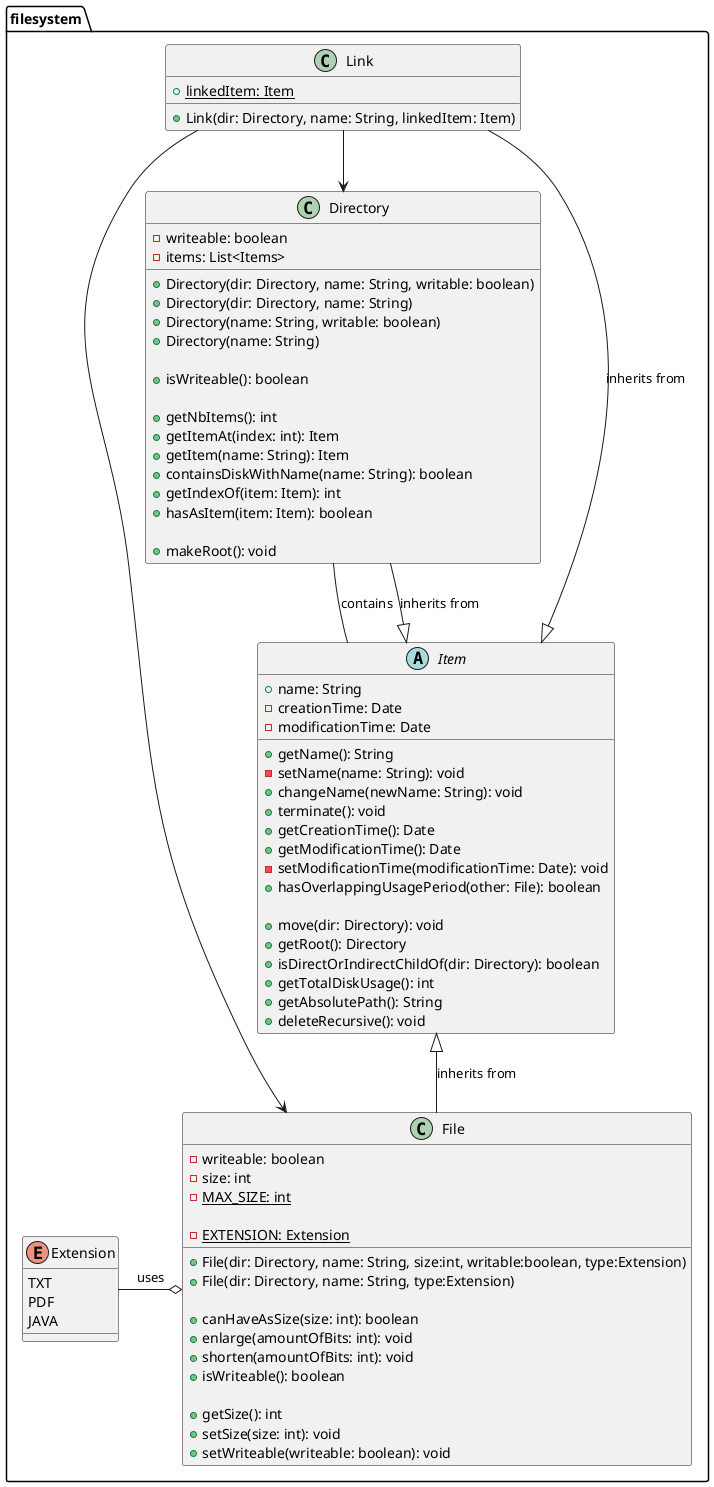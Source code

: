 @startuml

package filesystem {
    class File {
        - writeable: boolean
        - size: int
        - {static} MAX_SIZE: int

        - {static} EXTENSION: Extension

        + File(dir: Directory, name: String, size:int, writable:boolean, type:Extension)
        + File(dir: Directory, name: String, type:Extension)

        + canHaveAsSize(size: int): boolean
        + enlarge(amountOfBits: int): void
        + shorten(amountOfBits: int): void
        + isWriteable(): boolean

        + getSize(): int
        + setSize(size: int): void
        + setWriteable(writeable: boolean): void
    }

    enum Extension {
        TXT
        PDF
        JAVA
    }

    class Link{
        + {static} linkedItem: Item

        + Link(dir: Directory, name: String, linkedItem: Item)
    }

    class Directory {
        - writeable: boolean
        - items: List<Items>

        + Directory(dir: Directory, name: String, writable: boolean)
        + Directory(dir: Directory, name: String)
        + Directory(name: String, writable: boolean)
        + Directory(name: String)

        + isWriteable(): boolean

        + getNbItems(): int
        + getItemAt(index: int): Item
        + getItem(name: String): Item
        + containsDiskWithName(name: String): boolean
        + getIndexOf(item: Item): int
        + hasAsItem(item: Item): boolean

        + makeRoot(): void
    }

    abstract Item {
        + name: String
        - creationTime: Date
        - modificationTime: Date

        + getName(): String
        - setName(name: String): void
        + changeName(newName: String): void
        + terminate(): void
        + getCreationTime(): Date
        + getModificationTime(): Date
        - setModificationTime(modificationTime: Date): void
        + hasOverlappingUsagePeriod(other: File): boolean

        + move(dir: Directory): void
        + getRoot(): Directory
        + isDirectOrIndirectChildOf(dir: Directory): boolean
        + getTotalDiskUsage(): int
        + getAbsolutePath(): String
        + deleteRecursive(): void
    }
}

Directory -- Item : contains
Link --> Directory
Link -->  File
Extension -o File: uses
Item <|-- File : inherits from
Item <|-- Directory : inherits from
Item <|-- Link : inherits from

@enduml
